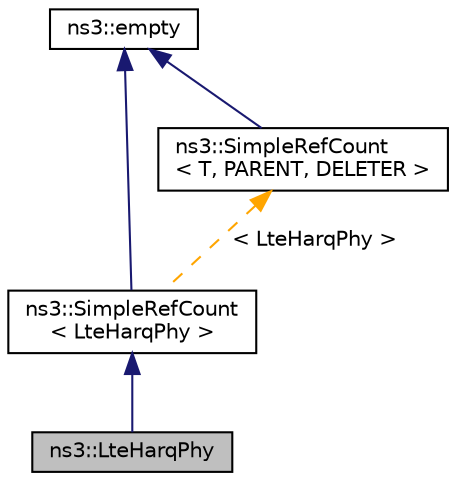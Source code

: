 digraph "ns3::LteHarqPhy"
{
 // LATEX_PDF_SIZE
  edge [fontname="Helvetica",fontsize="10",labelfontname="Helvetica",labelfontsize="10"];
  node [fontname="Helvetica",fontsize="10",shape=record];
  Node1 [label="ns3::LteHarqPhy",height=0.2,width=0.4,color="black", fillcolor="grey75", style="filled", fontcolor="black",tooltip="The LteHarqPhy class implements the HARQ functionalities related to PHY layer (i.e...."];
  Node2 -> Node1 [dir="back",color="midnightblue",fontsize="10",style="solid",fontname="Helvetica"];
  Node2 [label="ns3::SimpleRefCount\l\< LteHarqPhy \>",height=0.2,width=0.4,color="black", fillcolor="white", style="filled",URL="$classns3_1_1_simple_ref_count.html",tooltip=" "];
  Node3 -> Node2 [dir="back",color="midnightblue",fontsize="10",style="solid",fontname="Helvetica"];
  Node3 [label="ns3::empty",height=0.2,width=0.4,color="black", fillcolor="white", style="filled",URL="$classns3_1_1empty.html",tooltip="make Callback use a separate empty type"];
  Node4 -> Node2 [dir="back",color="orange",fontsize="10",style="dashed",label=" \< LteHarqPhy \>" ,fontname="Helvetica"];
  Node4 [label="ns3::SimpleRefCount\l\< T, PARENT, DELETER \>",height=0.2,width=0.4,color="black", fillcolor="white", style="filled",URL="$classns3_1_1_simple_ref_count.html",tooltip="A template-based reference counting class."];
  Node3 -> Node4 [dir="back",color="midnightblue",fontsize="10",style="solid",fontname="Helvetica"];
}
